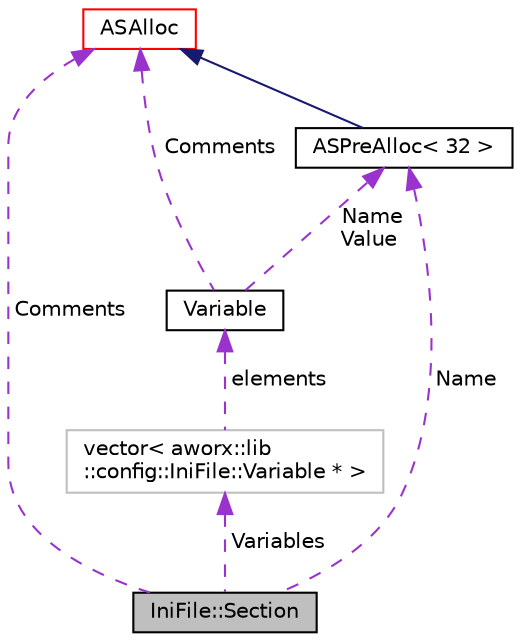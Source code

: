 digraph "IniFile::Section"
{
  edge [fontname="Helvetica",fontsize="10",labelfontname="Helvetica",labelfontsize="10"];
  node [fontname="Helvetica",fontsize="10",shape=record];
  Node1 [label="IniFile::Section",height=0.2,width=0.4,color="black", fillcolor="grey75", style="filled", fontcolor="black"];
  Node2 -> Node1 [dir="back",color="darkorchid3",fontsize="10",style="dashed",label=" Variables" ,fontname="Helvetica"];
  Node2 [label="vector\< aworx::lib\l::config::IniFile::Variable * \>",height=0.2,width=0.4,color="grey75", fillcolor="white", style="filled"];
  Node3 -> Node2 [dir="back",color="darkorchid3",fontsize="10",style="dashed",label=" elements" ,fontname="Helvetica"];
  Node3 [label="Variable",height=0.2,width=0.4,color="black", fillcolor="white", style="filled",URL="$classaworx_1_1lib_1_1config_1_1IniFile_1_1Variable.html"];
  Node4 -> Node3 [dir="back",color="darkorchid3",fontsize="10",style="dashed",label=" Name\nValue" ,fontname="Helvetica"];
  Node4 [label="ASPreAlloc\< 32 \>",height=0.2,width=0.4,color="black", fillcolor="white", style="filled",URL="$classaworx_1_1lib_1_1strings_1_1ASPreAlloc.html"];
  Node5 -> Node4 [dir="back",color="midnightblue",fontsize="10",style="solid",fontname="Helvetica"];
  Node5 [label="ASAlloc",height=0.2,width=0.4,color="red", fillcolor="white", style="filled",URL="$classaworx_1_1lib_1_1strings_1_1ASAlloc.html"];
  Node5 -> Node3 [dir="back",color="darkorchid3",fontsize="10",style="dashed",label=" Comments" ,fontname="Helvetica"];
  Node4 -> Node1 [dir="back",color="darkorchid3",fontsize="10",style="dashed",label=" Name" ,fontname="Helvetica"];
  Node5 -> Node1 [dir="back",color="darkorchid3",fontsize="10",style="dashed",label=" Comments" ,fontname="Helvetica"];
}

